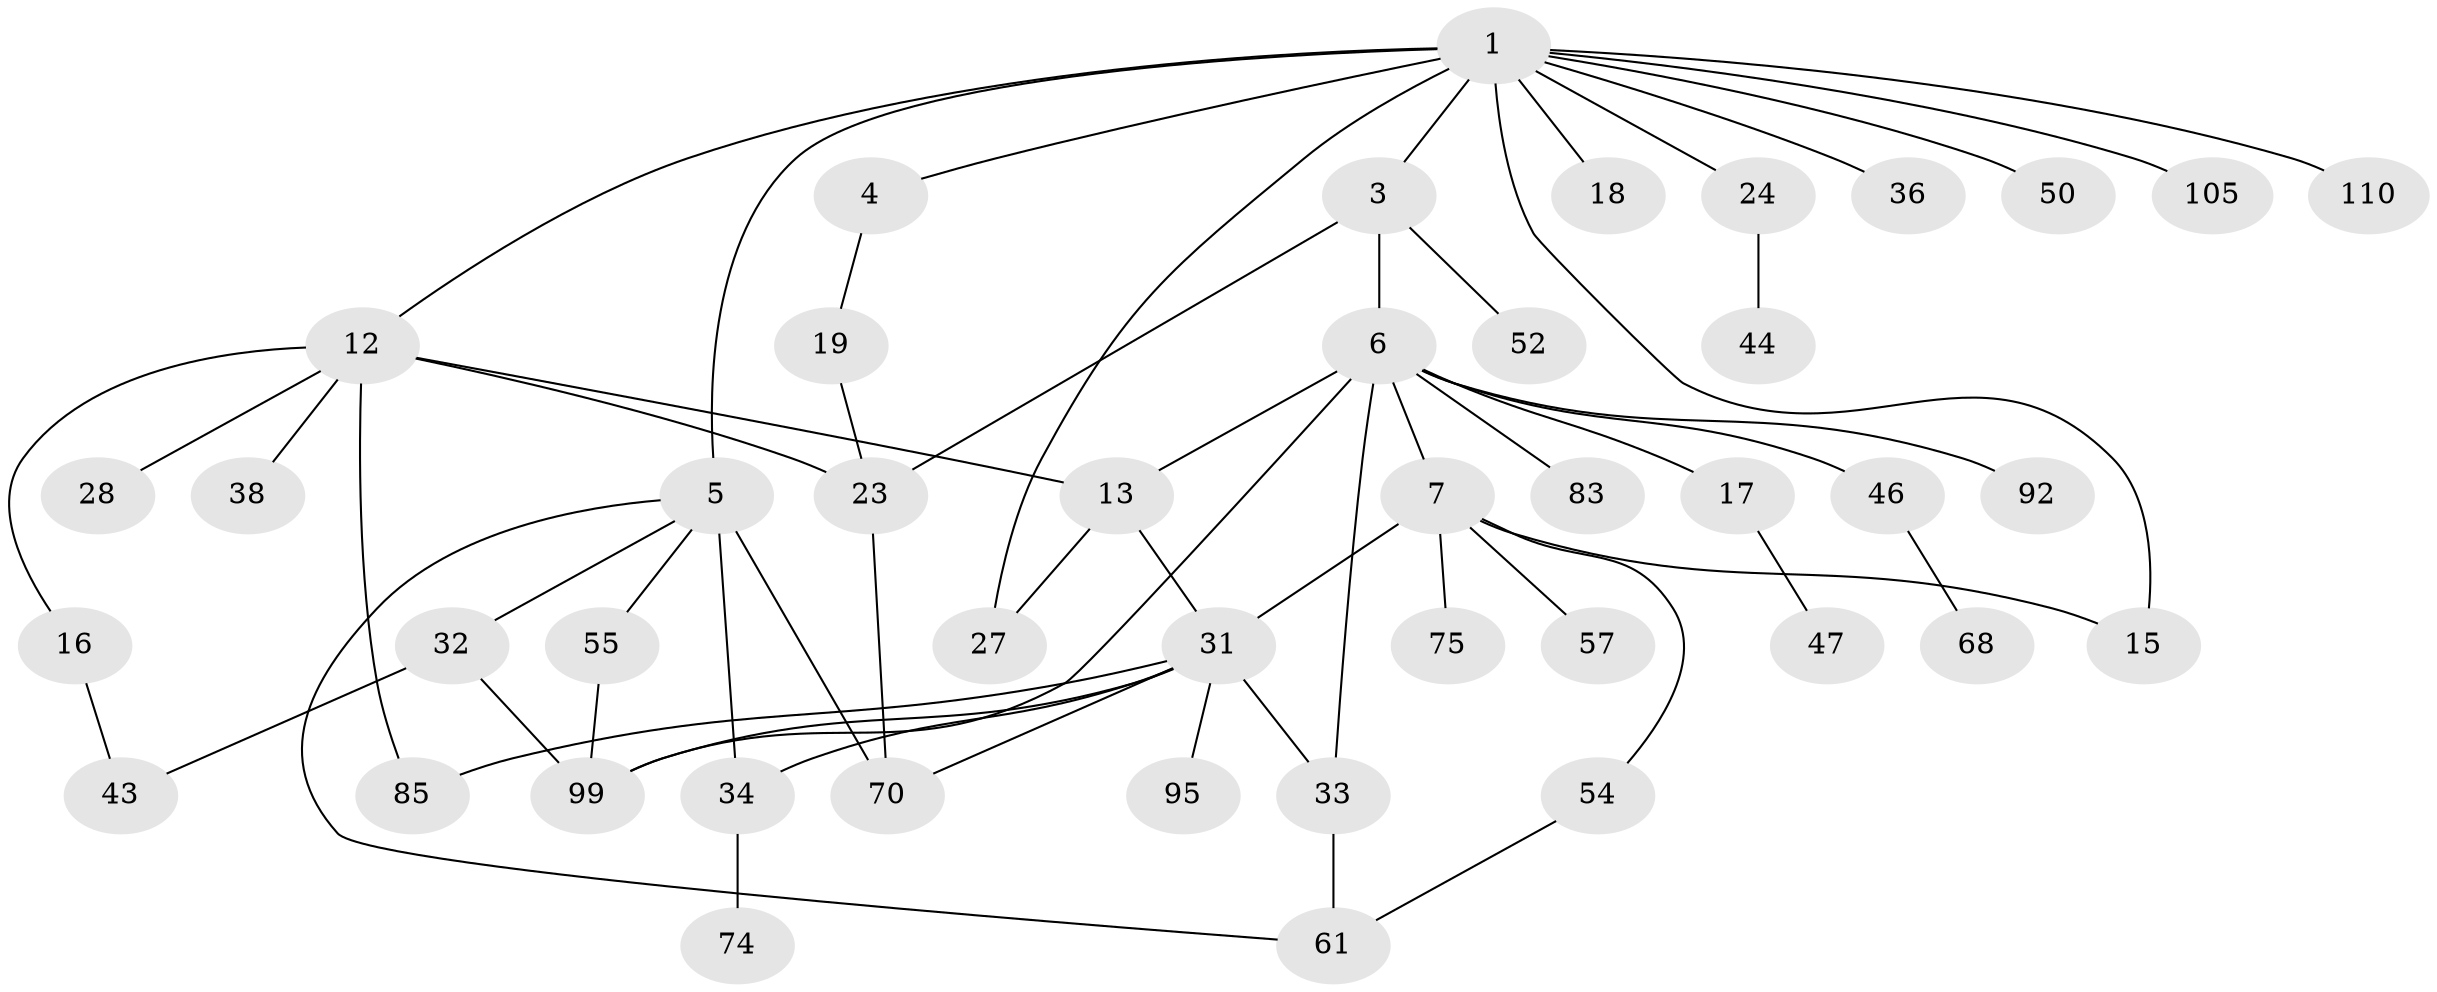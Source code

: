 // original degree distribution, {6: 0.036036036036036036, 4: 0.0990990990990991, 2: 0.27927927927927926, 5: 0.04504504504504504, 10: 0.009009009009009009, 3: 0.15315315315315314, 1: 0.3783783783783784}
// Generated by graph-tools (version 1.1) at 2025/17/03/04/25 18:17:09]
// undirected, 44 vertices, 60 edges
graph export_dot {
graph [start="1"]
  node [color=gray90,style=filled];
  1 [super="+9+2"];
  3;
  4;
  5 [super="+78+14"];
  6 [super="+10+29+26"];
  7 [super="+11"];
  12 [super="+25+90"];
  13 [super="+51"];
  15 [super="+69"];
  16 [super="+40"];
  17 [super="+64"];
  18 [super="+42"];
  19 [super="+111+22+73"];
  23 [super="+37+49+71"];
  24 [super="+103"];
  27 [super="+35+96"];
  28 [super="+39"];
  31 [super="+63+89+97+84+45"];
  32 [super="+58"];
  33;
  34 [super="+48+67+87"];
  36;
  38;
  43 [super="+76+109"];
  44;
  46;
  47 [super="+88"];
  50 [super="+93+72"];
  52 [super="+79"];
  54 [super="+77"];
  55 [super="+62+60"];
  57;
  61 [super="+82"];
  68;
  70;
  74;
  75;
  83;
  85 [super="+94"];
  92;
  95;
  99 [super="+106"];
  105;
  110;
  1 -- 3;
  1 -- 4;
  1 -- 5 [weight=2];
  1 -- 15;
  1 -- 105;
  1 -- 27;
  1 -- 12;
  1 -- 110;
  1 -- 18;
  1 -- 50;
  1 -- 36;
  1 -- 24;
  3 -- 6;
  3 -- 52;
  3 -- 23;
  4 -- 19;
  5 -- 70;
  5 -- 61;
  5 -- 32;
  5 -- 34 [weight=2];
  5 -- 55;
  6 -- 7;
  6 -- 33;
  6 -- 46;
  6 -- 92;
  6 -- 99;
  6 -- 17;
  6 -- 83;
  6 -- 13;
  7 -- 15;
  7 -- 54;
  7 -- 57;
  7 -- 75;
  7 -- 31;
  12 -- 13;
  12 -- 16;
  12 -- 85;
  12 -- 28;
  12 -- 38;
  12 -- 23;
  13 -- 27;
  13 -- 31;
  16 -- 43;
  17 -- 47;
  19 -- 23;
  23 -- 70;
  24 -- 44;
  31 -- 33;
  31 -- 95;
  31 -- 70;
  31 -- 34;
  31 -- 99;
  31 -- 85;
  32 -- 43;
  32 -- 99;
  33 -- 61;
  34 -- 74;
  46 -- 68;
  54 -- 61;
  55 -- 99;
}
